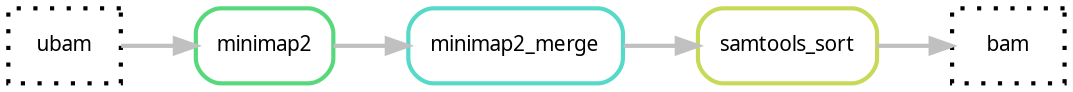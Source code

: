 digraph snakemake_dag {
             rankdir=LR;
	graph [bb="0,0,103,252",
		bgcolor=white,
		margin=0
	];
	node [fontname=sans,
		fontsize=10,
		label="\N",
		penwidth=2,
		style=rounded,
		shape=box
	];
	edge [color=grey,
		penwidth=2
	];
	10	[color="0.0 0.0 0.0",
		height=0.5,
		label="ubam",
		pos="51.5,18",
		width=0.75, style="dotted"];
	0	 [color="0.0 0.0 0.0",
		height=0.5,
		label="bam",
		pos="51.5,18",
		width=0.75, style="dotted"];
	1	 [color="0.19 0.6 0.85",
		height=0.5,
		label=samtools_sort,
		pos="51.5,90",
		width=1.1944];
	1 -> 0	 [pos="e,51.5,36.413 51.5,71.831 51.5,64.131 51.5,54.974 51.5,46.417"];
	2	 [color="0.48 0.6 0.85",
		height=0.5,
		label=minimap2_merge,
		pos="51.5,162",
		width=1.4306];
	2 -> 1	 [pos="e,51.5,108.41 51.5,143.83 51.5,136.13 51.5,126.97 51.5,118.42"];
	3	 [color="0.38 0.6 0.85",
		height=0.5,
		label=minimap2,
		pos="51.5,234",
		width=0.91667];
	3 -> 2	 [pos="e,51.5,180.41 51.5,215.83 51.5,208.13 51.5,198.97 51.5,190.42"];
	10 -> 3
}
